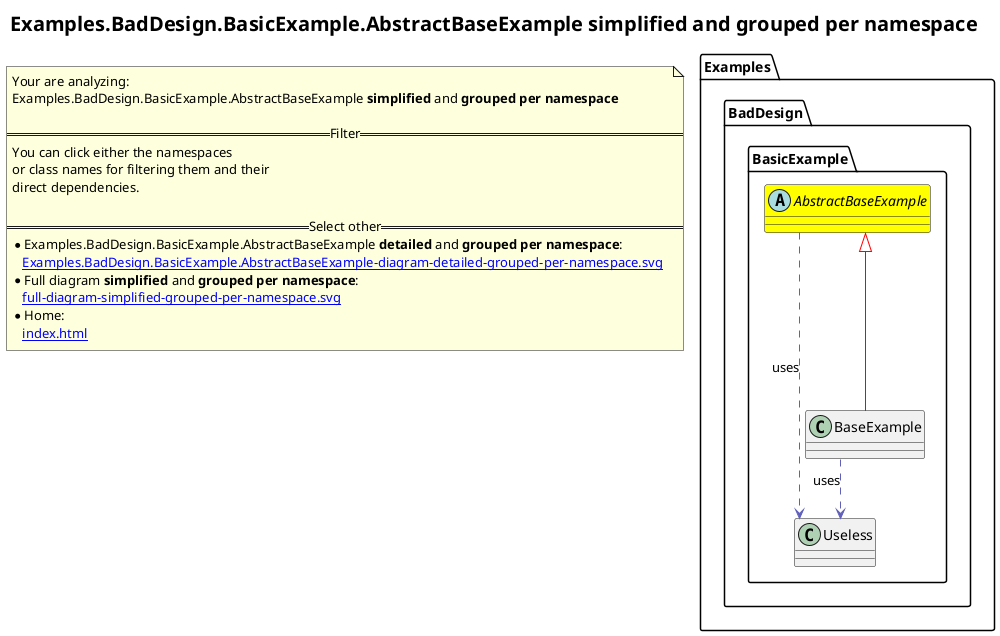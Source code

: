 @startuml
skinparam linetype ortho
title <size:20>Examples.BadDesign.BasicExample.AbstractBaseExample **simplified** and **grouped per namespace**</size>
note "Your are analyzing:\nExamples.BadDesign.BasicExample.AbstractBaseExample **simplified** and **grouped per namespace**\n\n==Filter==\nYou can click either the namespaces \nor class names for filtering them and their\ndirect dependencies.\n\n==Select other==\n* Examples.BadDesign.BasicExample.AbstractBaseExample **detailed** and **grouped per namespace**:\n   [[Examples.BadDesign.BasicExample.AbstractBaseExample-diagram-detailed-grouped-per-namespace.svg]]\n* Full diagram **simplified** and **grouped per namespace**:\n   [[full-diagram-simplified-grouped-per-namespace.svg]]\n* Home:\n   [[index.html]]" as FloatingNote
namespace Examples [[Examples-diagram-simplified-grouped-per-namespace.svg]] {
namespace Examples.BadDesign [[Examples.BadDesign-diagram-simplified-grouped-per-namespace.svg]] {
namespace Examples.BadDesign.BasicExample [[Examples.BadDesign.BasicExample-diagram-simplified-grouped-per-namespace.svg]] {
    abstract class Examples.BadDesign.BasicExample.AbstractBaseExample [[Examples.BadDesign.BasicExample.AbstractBaseExample-diagram-simplified-grouped-per-namespace.svg]] #yellow {
    }
    class Examples.BadDesign.BasicExample.Useless [[Examples.BadDesign.BasicExample.Useless-diagram-simplified-grouped-per-namespace.svg]]  {
    }
    class Examples.BadDesign.BasicExample.BaseExample [[Examples.BadDesign.BasicExample.BaseExample-diagram-simplified-grouped-per-namespace.svg]]  {
    }
'Compared namespace Examples.BadDesign.BasicExample [[Examples.BadDesign.BasicExample-diagram-simplified-grouped-per-namespace.svg]] { with last element of     }
' Closing all previous_sub_namespace_list namespace None because file analysis is finished.
' Closing namespace BasicExample
}
' Closing namespace BadDesign
}
' Closing namespace Examples
}
 ' *************************************** 
 ' *************************************** 
 ' *************************************** 
' Class relations extracted from namespace:
' Examples.BadDesign.BasicExample
Examples.BadDesign.BasicExample.AbstractBaseExample .[#6060BB].> Examples.BadDesign.BasicExample.Useless  : uses 
Examples.BadDesign.BasicExample.AbstractBaseExample <|-[#red]- Examples.BadDesign.BasicExample.BaseExample
Examples.BadDesign.BasicExample.BaseExample .[#6060BB].> Examples.BadDesign.BasicExample.Useless  : uses 
@enduml